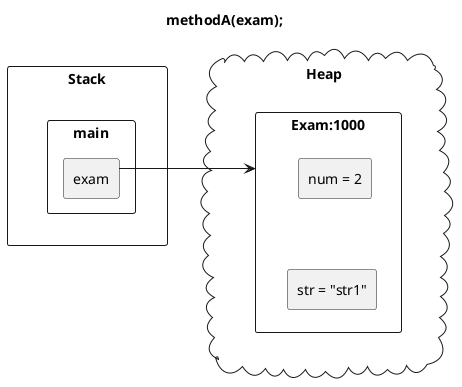 @startuml
skinparam linetype ortho

title methodA(exam);

rectangle "Stack" {
	rectangle "main" {
		rectangle "exam"
	}
}

cloud "Heap" {
	rectangle "Exam:1000" as Exam1000 {
		rectangle "num = 2" as num1000
		rectangle "str = "str1"" as str1000
		num1000 -[hidden]d- str1000
	}
}

Stack -[hidden]right-Heap

exam -right-> Exam1000

@enduml